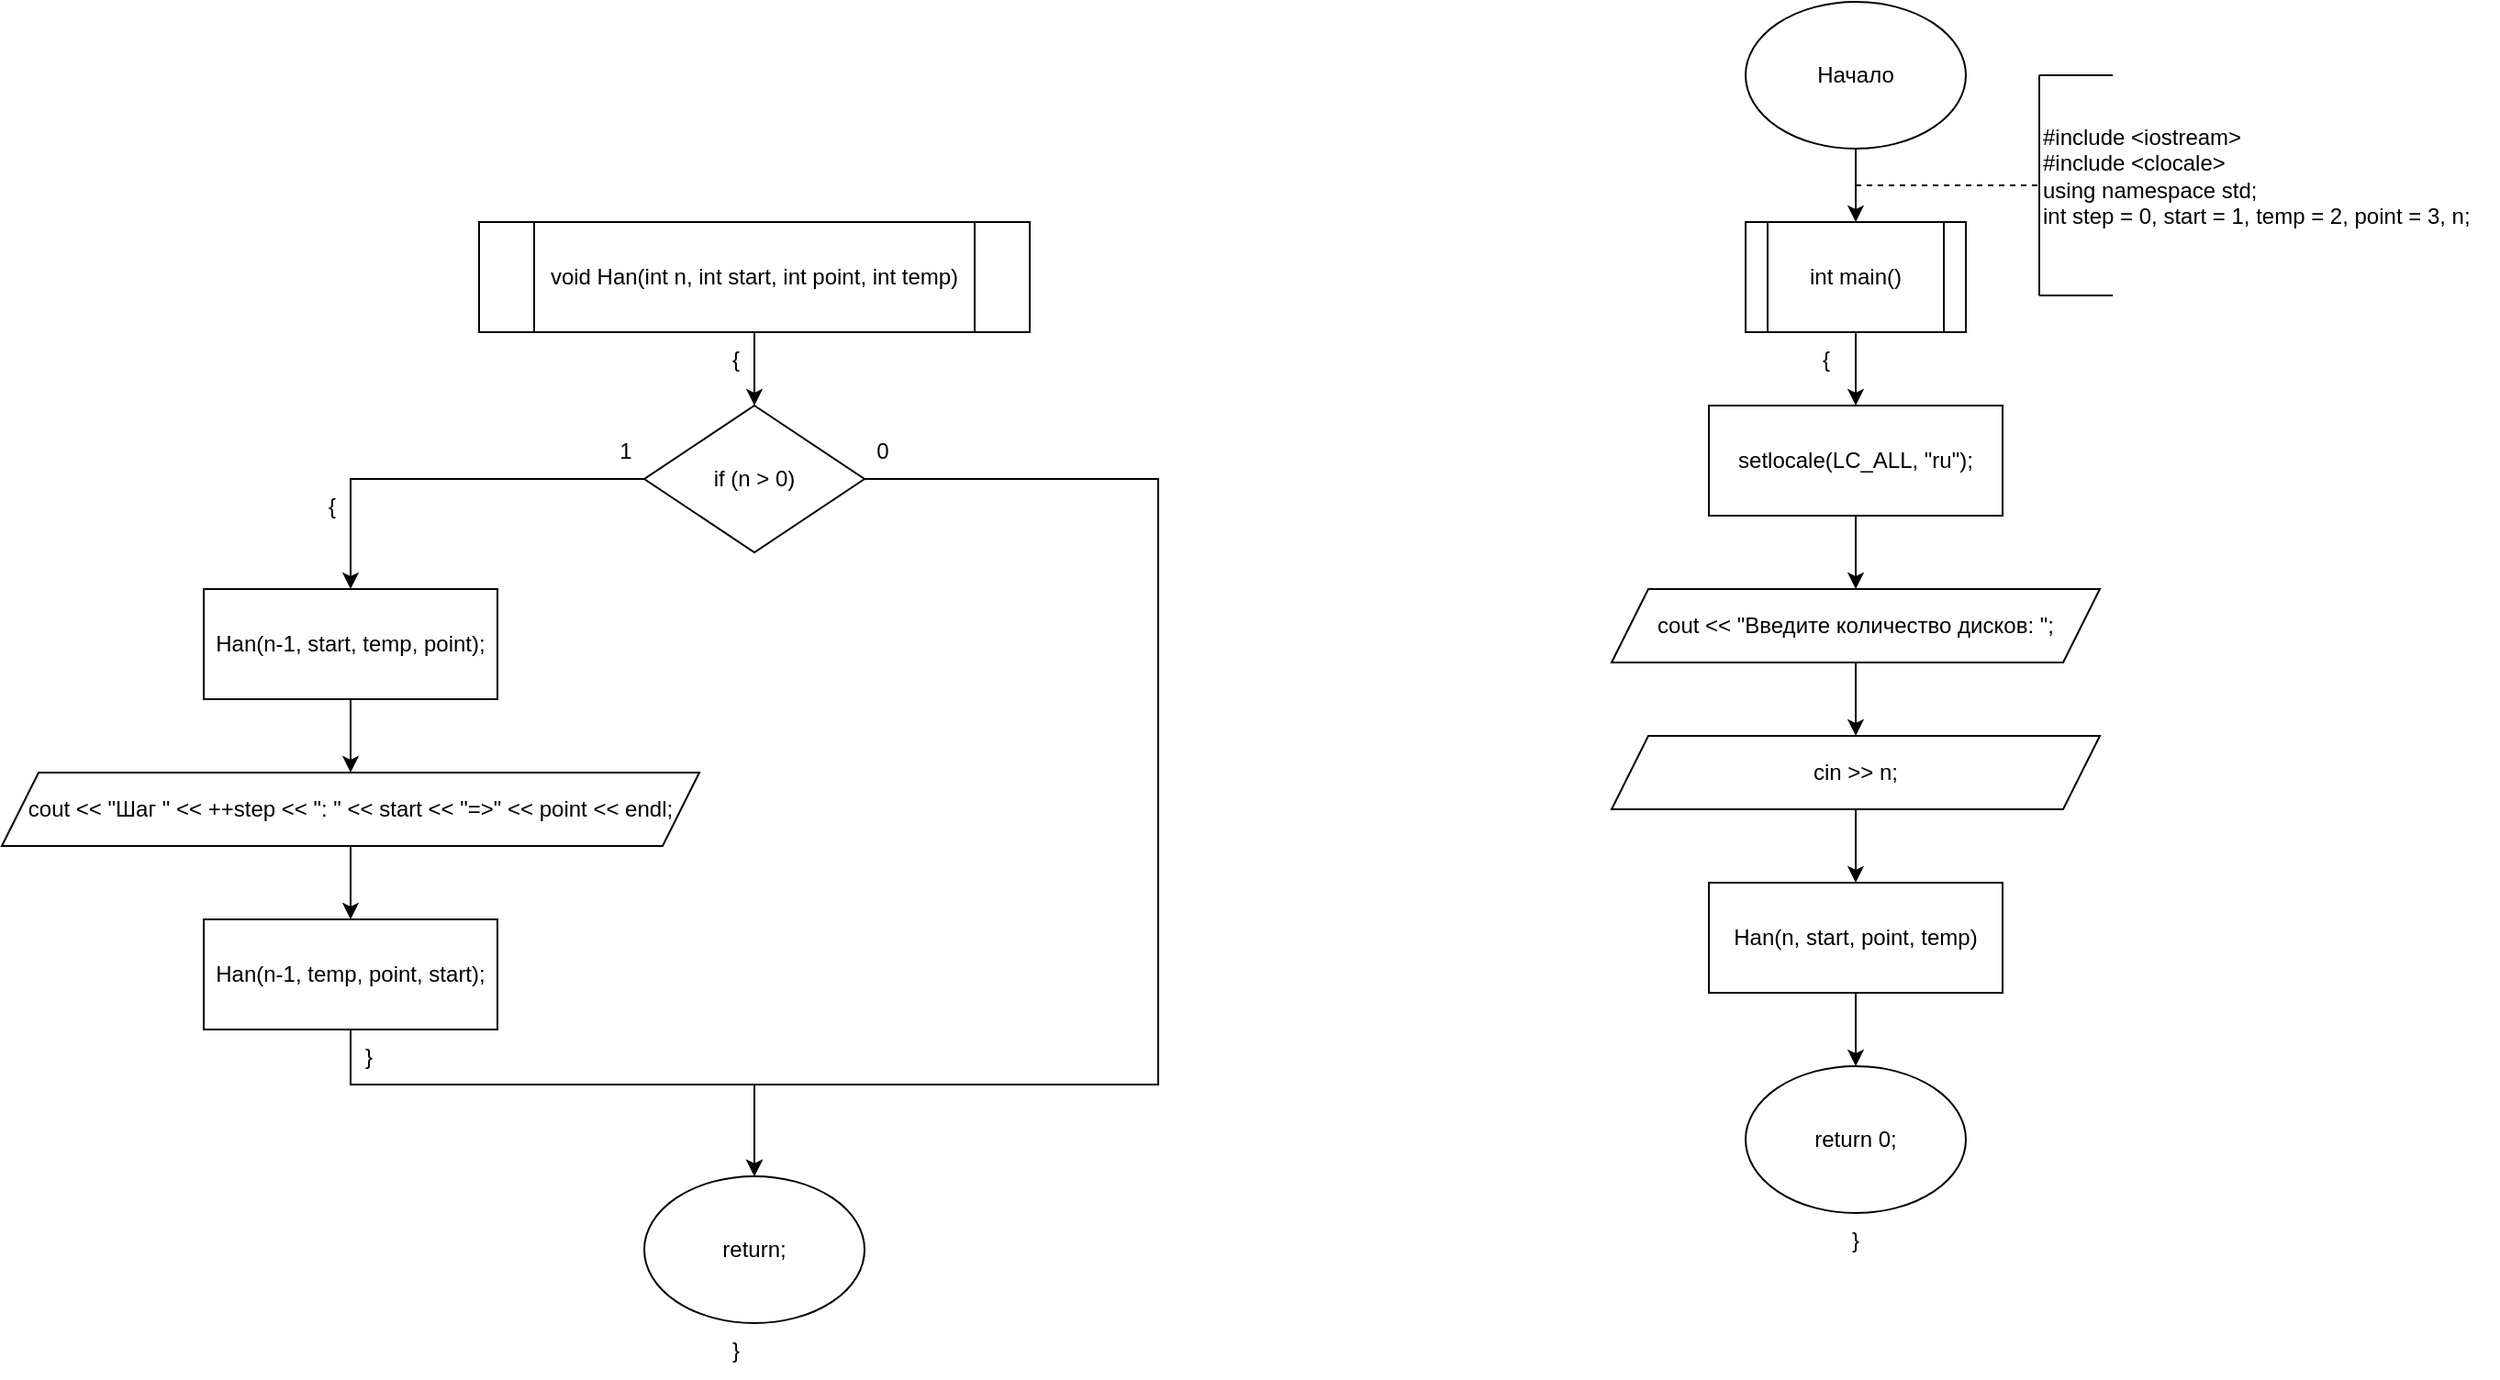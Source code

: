 <mxfile version="26.0.4">
  <diagram name="Страница — 1" id="8LmbwaoYfBo_OBQbwQGd">
    <mxGraphModel dx="2090" dy="717" grid="0" gridSize="10" guides="1" tooltips="1" connect="1" arrows="1" fold="1" page="0" pageScale="1" pageWidth="827" pageHeight="1169" math="0" shadow="0">
      <root>
        <mxCell id="0" />
        <mxCell id="1" parent="0" />
        <mxCell id="UJIe4DONNSXTl9pdUljK-1" style="edgeStyle=orthogonalEdgeStyle;rounded=0;orthogonalLoop=1;jettySize=auto;html=1;entryX=0.5;entryY=0;entryDx=0;entryDy=0;" edge="1" parent="1" source="UJIe4DONNSXTl9pdUljK-2" target="UJIe4DONNSXTl9pdUljK-5">
          <mxGeometry relative="1" as="geometry" />
        </mxCell>
        <mxCell id="UJIe4DONNSXTl9pdUljK-2" value="Начало" style="ellipse;whiteSpace=wrap;html=1;" vertex="1" parent="1">
          <mxGeometry x="360" width="120" height="80" as="geometry" />
        </mxCell>
        <mxCell id="UJIe4DONNSXTl9pdUljK-3" value="#include &amp;lt;iostream&amp;gt;&lt;div&gt;#include &amp;lt;clocale&amp;gt;&lt;/div&gt;&lt;div&gt;using namespace std;&lt;/div&gt;&lt;div&gt;int step = 0, start = 1, temp = 2, point = 3, n;&lt;/div&gt;" style="text;html=1;align=left;verticalAlign=middle;whiteSpace=wrap;rounded=0;" vertex="1" parent="1">
          <mxGeometry x="520" y="50" width="250" height="90" as="geometry" />
        </mxCell>
        <mxCell id="UJIe4DONNSXTl9pdUljK-4" style="edgeStyle=orthogonalEdgeStyle;rounded=0;orthogonalLoop=1;jettySize=auto;html=1;entryX=0.5;entryY=0;entryDx=0;entryDy=0;" edge="1" parent="1" source="UJIe4DONNSXTl9pdUljK-5">
          <mxGeometry relative="1" as="geometry">
            <mxPoint x="420" y="220" as="targetPoint" />
          </mxGeometry>
        </mxCell>
        <mxCell id="UJIe4DONNSXTl9pdUljK-5" value="int main()" style="shape=process;whiteSpace=wrap;html=1;backgroundOutline=1;" vertex="1" parent="1">
          <mxGeometry x="360" y="120" width="120" height="60" as="geometry" />
        </mxCell>
        <mxCell id="UJIe4DONNSXTl9pdUljK-6" value="" style="endArrow=none;dashed=1;html=1;rounded=0;" edge="1" parent="1">
          <mxGeometry width="50" height="50" relative="1" as="geometry">
            <mxPoint x="420" y="100" as="sourcePoint" />
            <mxPoint x="520" y="100" as="targetPoint" />
          </mxGeometry>
        </mxCell>
        <mxCell id="UJIe4DONNSXTl9pdUljK-7" value="" style="endArrow=none;html=1;rounded=0;" edge="1" parent="1">
          <mxGeometry width="50" height="50" relative="1" as="geometry">
            <mxPoint x="520" y="160" as="sourcePoint" />
            <mxPoint x="520" y="40" as="targetPoint" />
          </mxGeometry>
        </mxCell>
        <mxCell id="UJIe4DONNSXTl9pdUljK-8" value="" style="endArrow=none;html=1;rounded=0;" edge="1" parent="1">
          <mxGeometry width="50" height="50" relative="1" as="geometry">
            <mxPoint x="520" y="40" as="sourcePoint" />
            <mxPoint x="560" y="40" as="targetPoint" />
          </mxGeometry>
        </mxCell>
        <mxCell id="UJIe4DONNSXTl9pdUljK-9" value="" style="endArrow=none;html=1;rounded=0;" edge="1" parent="1">
          <mxGeometry width="50" height="50" relative="1" as="geometry">
            <mxPoint x="520" y="160" as="sourcePoint" />
            <mxPoint x="560" y="160" as="targetPoint" />
          </mxGeometry>
        </mxCell>
        <mxCell id="UJIe4DONNSXTl9pdUljK-10" value="{" style="text;html=1;align=center;verticalAlign=middle;whiteSpace=wrap;rounded=0;" vertex="1" parent="1">
          <mxGeometry x="394" y="180" width="20" height="30" as="geometry" />
        </mxCell>
        <mxCell id="UJIe4DONNSXTl9pdUljK-13" style="edgeStyle=orthogonalEdgeStyle;rounded=0;orthogonalLoop=1;jettySize=auto;html=1;entryX=0.5;entryY=0;entryDx=0;entryDy=0;" edge="1" parent="1" source="UJIe4DONNSXTl9pdUljK-11" target="UJIe4DONNSXTl9pdUljK-12">
          <mxGeometry relative="1" as="geometry" />
        </mxCell>
        <mxCell id="UJIe4DONNSXTl9pdUljK-11" value="setlocale(LC_ALL, &quot;ru&quot;);" style="rounded=0;whiteSpace=wrap;html=1;" vertex="1" parent="1">
          <mxGeometry x="340" y="220" width="160" height="60" as="geometry" />
        </mxCell>
        <mxCell id="UJIe4DONNSXTl9pdUljK-16" style="edgeStyle=orthogonalEdgeStyle;rounded=0;orthogonalLoop=1;jettySize=auto;html=1;entryX=0.5;entryY=0;entryDx=0;entryDy=0;" edge="1" parent="1" source="UJIe4DONNSXTl9pdUljK-12" target="UJIe4DONNSXTl9pdUljK-15">
          <mxGeometry relative="1" as="geometry" />
        </mxCell>
        <mxCell id="UJIe4DONNSXTl9pdUljK-12" value="cout &amp;lt;&amp;lt; &quot;Введите количество дисков: &quot;;" style="shape=parallelogram;perimeter=parallelogramPerimeter;whiteSpace=wrap;html=1;fixedSize=1;" vertex="1" parent="1">
          <mxGeometry x="287" y="320" width="266" height="40" as="geometry" />
        </mxCell>
        <mxCell id="UJIe4DONNSXTl9pdUljK-18" style="edgeStyle=orthogonalEdgeStyle;rounded=0;orthogonalLoop=1;jettySize=auto;html=1;" edge="1" parent="1" source="UJIe4DONNSXTl9pdUljK-15" target="UJIe4DONNSXTl9pdUljK-17">
          <mxGeometry relative="1" as="geometry" />
        </mxCell>
        <mxCell id="UJIe4DONNSXTl9pdUljK-15" value="cin &amp;gt;&amp;gt; n;" style="shape=parallelogram;perimeter=parallelogramPerimeter;whiteSpace=wrap;html=1;fixedSize=1;" vertex="1" parent="1">
          <mxGeometry x="287" y="400" width="266" height="40" as="geometry" />
        </mxCell>
        <mxCell id="UJIe4DONNSXTl9pdUljK-20" style="edgeStyle=orthogonalEdgeStyle;rounded=0;orthogonalLoop=1;jettySize=auto;html=1;entryX=0.5;entryY=0;entryDx=0;entryDy=0;" edge="1" parent="1" source="UJIe4DONNSXTl9pdUljK-17" target="UJIe4DONNSXTl9pdUljK-19">
          <mxGeometry relative="1" as="geometry" />
        </mxCell>
        <mxCell id="UJIe4DONNSXTl9pdUljK-17" value="Han(n, start, point, temp)" style="rounded=0;whiteSpace=wrap;html=1;" vertex="1" parent="1">
          <mxGeometry x="340" y="480" width="160" height="60" as="geometry" />
        </mxCell>
        <mxCell id="UJIe4DONNSXTl9pdUljK-19" value="return 0;" style="ellipse;whiteSpace=wrap;html=1;" vertex="1" parent="1">
          <mxGeometry x="360" y="580" width="120" height="80" as="geometry" />
        </mxCell>
        <mxCell id="UJIe4DONNSXTl9pdUljK-21" value="}" style="text;html=1;align=center;verticalAlign=middle;whiteSpace=wrap;rounded=0;" vertex="1" parent="1">
          <mxGeometry x="410" y="660" width="20" height="30" as="geometry" />
        </mxCell>
        <mxCell id="UJIe4DONNSXTl9pdUljK-24" style="edgeStyle=orthogonalEdgeStyle;rounded=0;orthogonalLoop=1;jettySize=auto;html=1;entryX=0.5;entryY=0;entryDx=0;entryDy=0;" edge="1" parent="1" source="UJIe4DONNSXTl9pdUljK-22" target="UJIe4DONNSXTl9pdUljK-23">
          <mxGeometry relative="1" as="geometry" />
        </mxCell>
        <mxCell id="UJIe4DONNSXTl9pdUljK-22" value="void Han(int n, int start, int point, int temp)" style="shape=process;whiteSpace=wrap;html=1;backgroundOutline=1;" vertex="1" parent="1">
          <mxGeometry x="-330" y="120" width="300" height="60" as="geometry" />
        </mxCell>
        <mxCell id="UJIe4DONNSXTl9pdUljK-26" style="edgeStyle=orthogonalEdgeStyle;rounded=0;orthogonalLoop=1;jettySize=auto;html=1;entryX=0.5;entryY=0;entryDx=0;entryDy=0;" edge="1" parent="1" source="UJIe4DONNSXTl9pdUljK-23" target="UJIe4DONNSXTl9pdUljK-25">
          <mxGeometry relative="1" as="geometry">
            <Array as="points">
              <mxPoint x="-400" y="260" />
            </Array>
          </mxGeometry>
        </mxCell>
        <mxCell id="UJIe4DONNSXTl9pdUljK-33" style="edgeStyle=orthogonalEdgeStyle;rounded=0;orthogonalLoop=1;jettySize=auto;html=1;entryX=0.5;entryY=0;entryDx=0;entryDy=0;" edge="1" parent="1" source="UJIe4DONNSXTl9pdUljK-23" target="UJIe4DONNSXTl9pdUljK-31">
          <mxGeometry relative="1" as="geometry">
            <Array as="points">
              <mxPoint x="40" y="260" />
              <mxPoint x="40" y="590" />
              <mxPoint x="-180" y="590" />
            </Array>
          </mxGeometry>
        </mxCell>
        <mxCell id="UJIe4DONNSXTl9pdUljK-23" value="if (n &amp;gt; 0)" style="rhombus;whiteSpace=wrap;html=1;" vertex="1" parent="1">
          <mxGeometry x="-240" y="220" width="120" height="80" as="geometry" />
        </mxCell>
        <mxCell id="UJIe4DONNSXTl9pdUljK-28" style="edgeStyle=orthogonalEdgeStyle;rounded=0;orthogonalLoop=1;jettySize=auto;html=1;" edge="1" parent="1" source="UJIe4DONNSXTl9pdUljK-25" target="UJIe4DONNSXTl9pdUljK-27">
          <mxGeometry relative="1" as="geometry" />
        </mxCell>
        <mxCell id="UJIe4DONNSXTl9pdUljK-25" value="Han(n-1, start, temp, point);" style="rounded=0;whiteSpace=wrap;html=1;" vertex="1" parent="1">
          <mxGeometry x="-480" y="320" width="160" height="60" as="geometry" />
        </mxCell>
        <mxCell id="UJIe4DONNSXTl9pdUljK-30" style="edgeStyle=orthogonalEdgeStyle;rounded=0;orthogonalLoop=1;jettySize=auto;html=1;entryX=0.5;entryY=0;entryDx=0;entryDy=0;" edge="1" parent="1" source="UJIe4DONNSXTl9pdUljK-27" target="UJIe4DONNSXTl9pdUljK-29">
          <mxGeometry relative="1" as="geometry" />
        </mxCell>
        <mxCell id="UJIe4DONNSXTl9pdUljK-27" value="cout &amp;lt;&amp;lt; &quot;Шаг &quot; &amp;lt;&amp;lt; ++step &amp;lt;&amp;lt; &quot;: &quot; &amp;lt;&amp;lt; start &amp;lt;&amp;lt; &quot;=&amp;gt;&quot; &amp;lt;&amp;lt; point &amp;lt;&amp;lt; endl;" style="shape=parallelogram;perimeter=parallelogramPerimeter;whiteSpace=wrap;html=1;fixedSize=1;" vertex="1" parent="1">
          <mxGeometry x="-590" y="420" width="380" height="40" as="geometry" />
        </mxCell>
        <mxCell id="UJIe4DONNSXTl9pdUljK-32" style="edgeStyle=orthogonalEdgeStyle;rounded=0;orthogonalLoop=1;jettySize=auto;html=1;entryX=0.5;entryY=0;entryDx=0;entryDy=0;" edge="1" parent="1" source="UJIe4DONNSXTl9pdUljK-29" target="UJIe4DONNSXTl9pdUljK-31">
          <mxGeometry relative="1" as="geometry">
            <Array as="points">
              <mxPoint x="-400" y="590" />
              <mxPoint x="-180" y="590" />
            </Array>
          </mxGeometry>
        </mxCell>
        <mxCell id="UJIe4DONNSXTl9pdUljK-29" value="Han(n-1, temp, point, start);" style="rounded=0;whiteSpace=wrap;html=1;" vertex="1" parent="1">
          <mxGeometry x="-480" y="500" width="160" height="60" as="geometry" />
        </mxCell>
        <mxCell id="UJIe4DONNSXTl9pdUljK-31" value="return;" style="ellipse;whiteSpace=wrap;html=1;" vertex="1" parent="1">
          <mxGeometry x="-240" y="640" width="120" height="80" as="geometry" />
        </mxCell>
        <mxCell id="UJIe4DONNSXTl9pdUljK-34" value="{" style="text;html=1;align=center;verticalAlign=middle;whiteSpace=wrap;rounded=0;" vertex="1" parent="1">
          <mxGeometry x="-200" y="180" width="20" height="30" as="geometry" />
        </mxCell>
        <mxCell id="UJIe4DONNSXTl9pdUljK-35" value="}" style="text;html=1;align=center;verticalAlign=middle;whiteSpace=wrap;rounded=0;" vertex="1" parent="1">
          <mxGeometry x="-400" y="560" width="20" height="30" as="geometry" />
        </mxCell>
        <mxCell id="UJIe4DONNSXTl9pdUljK-36" value="}" style="text;html=1;align=center;verticalAlign=middle;whiteSpace=wrap;rounded=0;" vertex="1" parent="1">
          <mxGeometry x="-200" y="720" width="20" height="30" as="geometry" />
        </mxCell>
        <mxCell id="UJIe4DONNSXTl9pdUljK-41" value="{" style="text;html=1;align=center;verticalAlign=middle;whiteSpace=wrap;rounded=0;" vertex="1" parent="1">
          <mxGeometry x="-420" y="260" width="20" height="30" as="geometry" />
        </mxCell>
        <mxCell id="UJIe4DONNSXTl9pdUljK-42" value="1" style="text;html=1;align=center;verticalAlign=middle;whiteSpace=wrap;rounded=0;" vertex="1" parent="1">
          <mxGeometry x="-260" y="230" width="20" height="30" as="geometry" />
        </mxCell>
        <mxCell id="UJIe4DONNSXTl9pdUljK-43" value="0" style="text;html=1;align=center;verticalAlign=middle;whiteSpace=wrap;rounded=0;" vertex="1" parent="1">
          <mxGeometry x="-120" y="230" width="20" height="30" as="geometry" />
        </mxCell>
      </root>
    </mxGraphModel>
  </diagram>
</mxfile>
